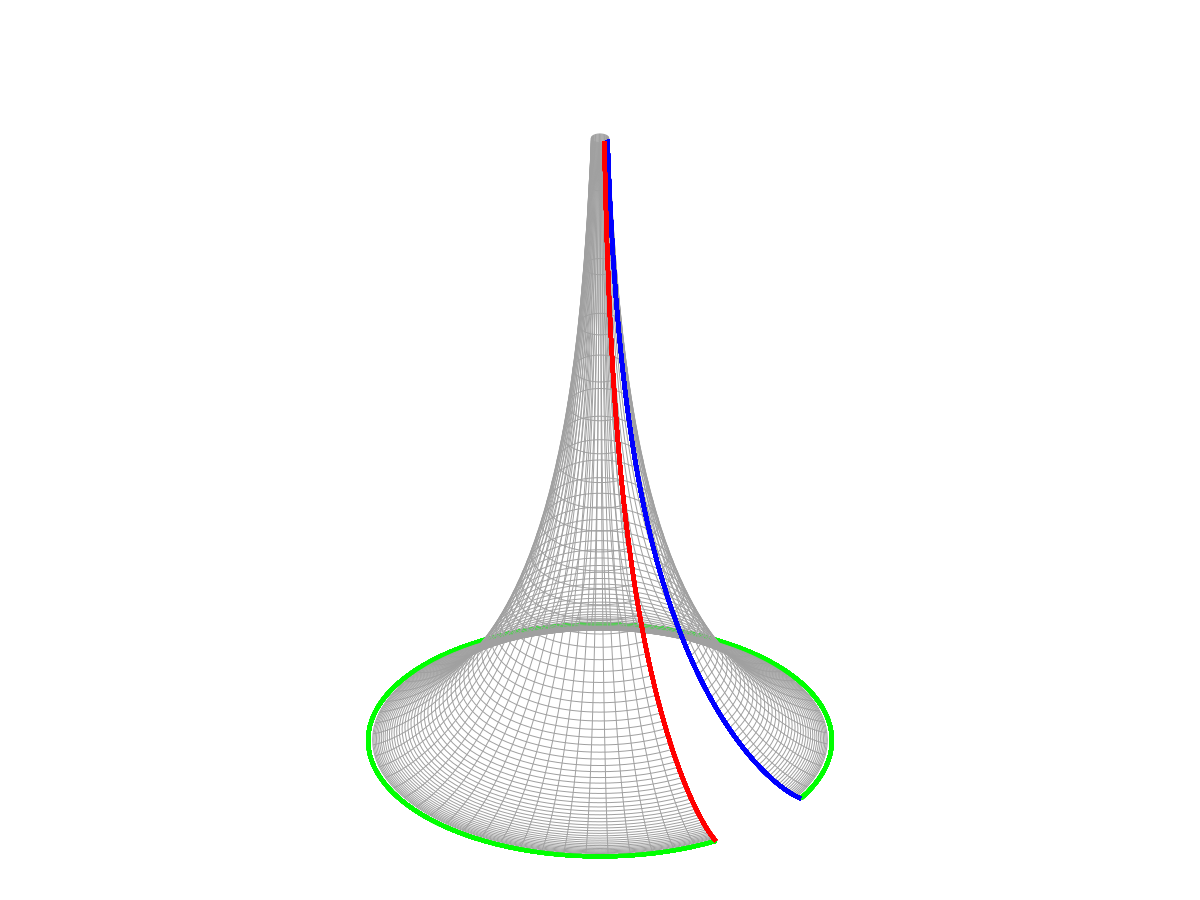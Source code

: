 #
#
set terminal jpeg size 500,500
set output "pseudosphere.jpg"

set xrange [-1:1]
set yrange [-1:1]
set zrange [0:3]
set isosample 60
set ticslevel 0
set view equal xyz
unset tics
unset key
unset border

#r(x,y) = sqrt(x**2 + y**2)
#set mapping spherical
#splot -sqrt(1 - r(x,y)**2) - log((1 - sqrt(1 - r(x,y)**2))/r(x,y)) title 'Pseudosphere'
#splot -sqrt(1 - r**2) - log((1 - sqrt(1 - r**2))/r) title 'Pseudosphere'

set multiplot
set parametric
set urange [0:pi/2-0.2]
set vrange [0:11*pi/6]

alpha1 = 0
alpha2 = 11*pi/6
line_width = 4

splot [t=alpha1:alpha2] cos(t),sin(t),0 lt rgb 'green' lw line_width notitle
splot sin(u)*cos(v), sin(u)*sin(v), -log(tan(u/2)) - cos(u) lt rgb 'dark-grey' notitle
splot [u=0:pi/2] sin(u)*cos(alpha1), sin(u)*sin(alpha1), -log(tan(u/2)) - cos(u) lt rgb 'blue' lw  line_width notitle
splot [u=0:pi/2] sin(u)*cos(alpha2), sin(u)*sin(alpha2), -log(tan(u/2)) - cos(u) lt rgb 'red' lw  line_width notitle

set nomultiplot
